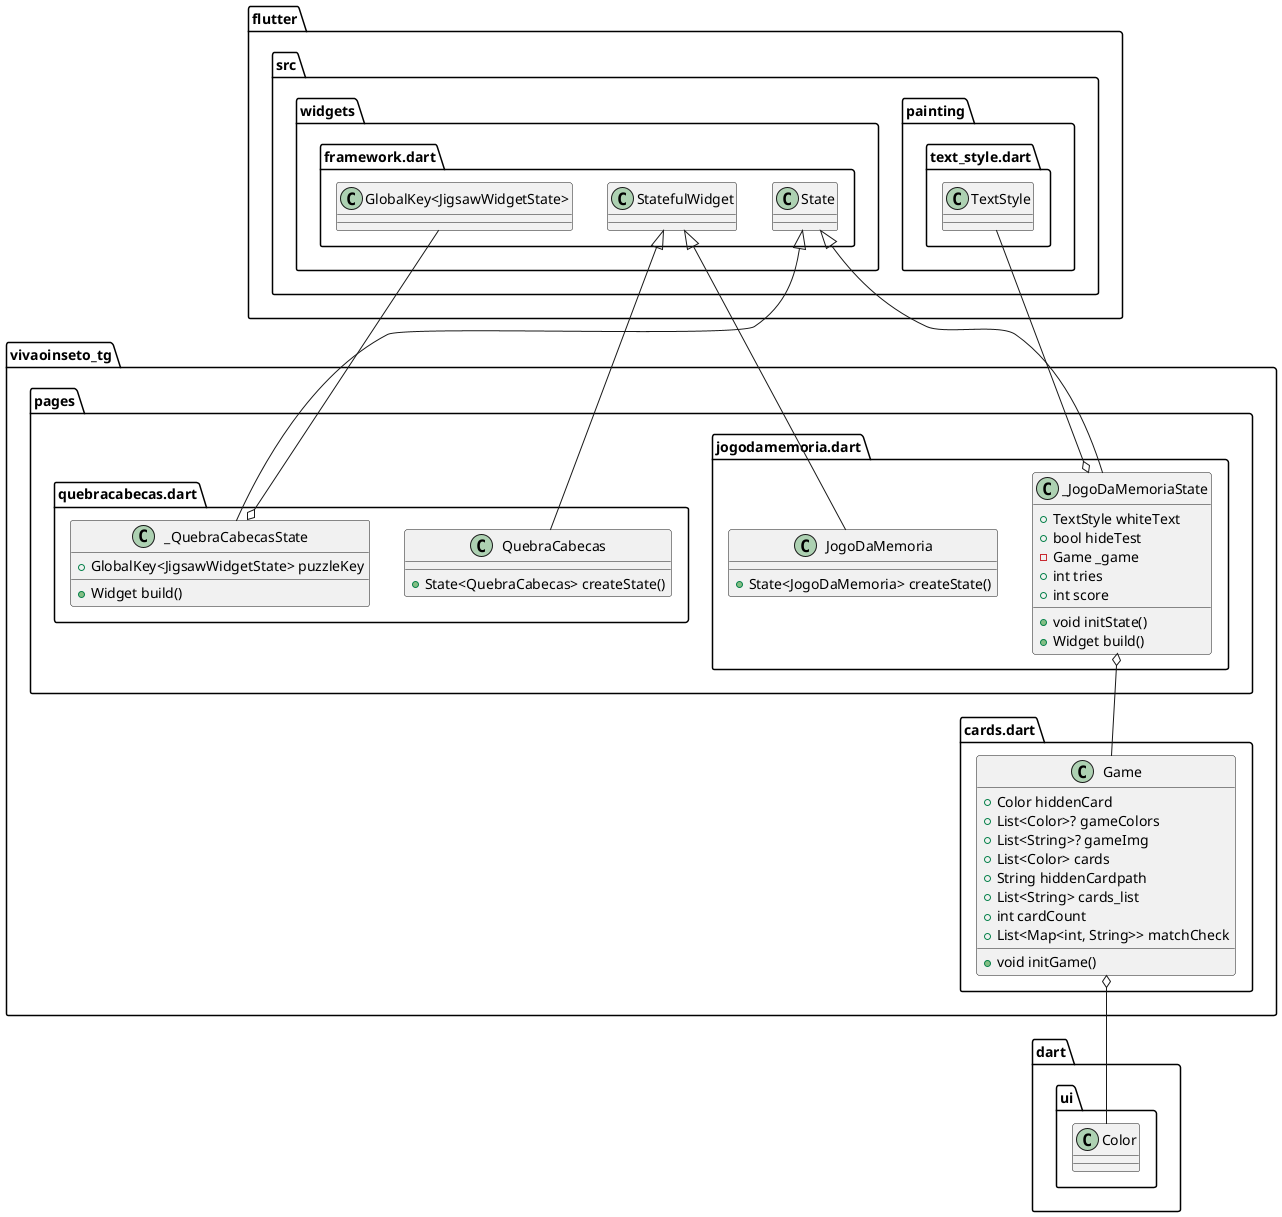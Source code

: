 @startuml
set namespaceSeparator ::

class "vivaoinseto_tg::cards.dart::Game" {
  +Color hiddenCard
  +List<Color>? gameColors
  +List<String>? gameImg
  +List<Color> cards
  +String hiddenCardpath
  +List<String> cards_list
  +int cardCount
  +List<Map<int, String>> matchCheck
  +void initGame()
}

"vivaoinseto_tg::cards.dart::Game" o-- "dart::ui::Color"

class "vivaoinseto_tg::pages::jogodamemoria.dart::JogoDaMemoria" {
  +State<JogoDaMemoria> createState()
}

"flutter::src::widgets::framework.dart::StatefulWidget" <|-- "vivaoinseto_tg::pages::jogodamemoria.dart::JogoDaMemoria"

class "vivaoinseto_tg::pages::jogodamemoria.dart::_JogoDaMemoriaState" {
  +TextStyle whiteText
  +bool hideTest
  -Game _game
  +int tries
  +int score
  +void initState()
  +Widget build()
}

"vivaoinseto_tg::pages::jogodamemoria.dart::_JogoDaMemoriaState" o-- "flutter::src::painting::text_style.dart::TextStyle"
"vivaoinseto_tg::pages::jogodamemoria.dart::_JogoDaMemoriaState" o-- "vivaoinseto_tg::cards.dart::Game"
"flutter::src::widgets::framework.dart::State" <|-- "vivaoinseto_tg::pages::jogodamemoria.dart::_JogoDaMemoriaState"

class "vivaoinseto_tg::pages::quebracabecas.dart::QuebraCabecas" {
  +State<QuebraCabecas> createState()
}

"flutter::src::widgets::framework.dart::StatefulWidget" <|-- "vivaoinseto_tg::pages::quebracabecas.dart::QuebraCabecas"

class "vivaoinseto_tg::pages::quebracabecas.dart::_QuebraCabecasState" {
  +GlobalKey<JigsawWidgetState> puzzleKey
  +Widget build()
}

"vivaoinseto_tg::pages::quebracabecas.dart::_QuebraCabecasState" o-- "flutter::src::widgets::framework.dart::GlobalKey<JigsawWidgetState>"
"flutter::src::widgets::framework.dart::State" <|-- "vivaoinseto_tg::pages::quebracabecas.dart::_QuebraCabecasState"


@enduml
